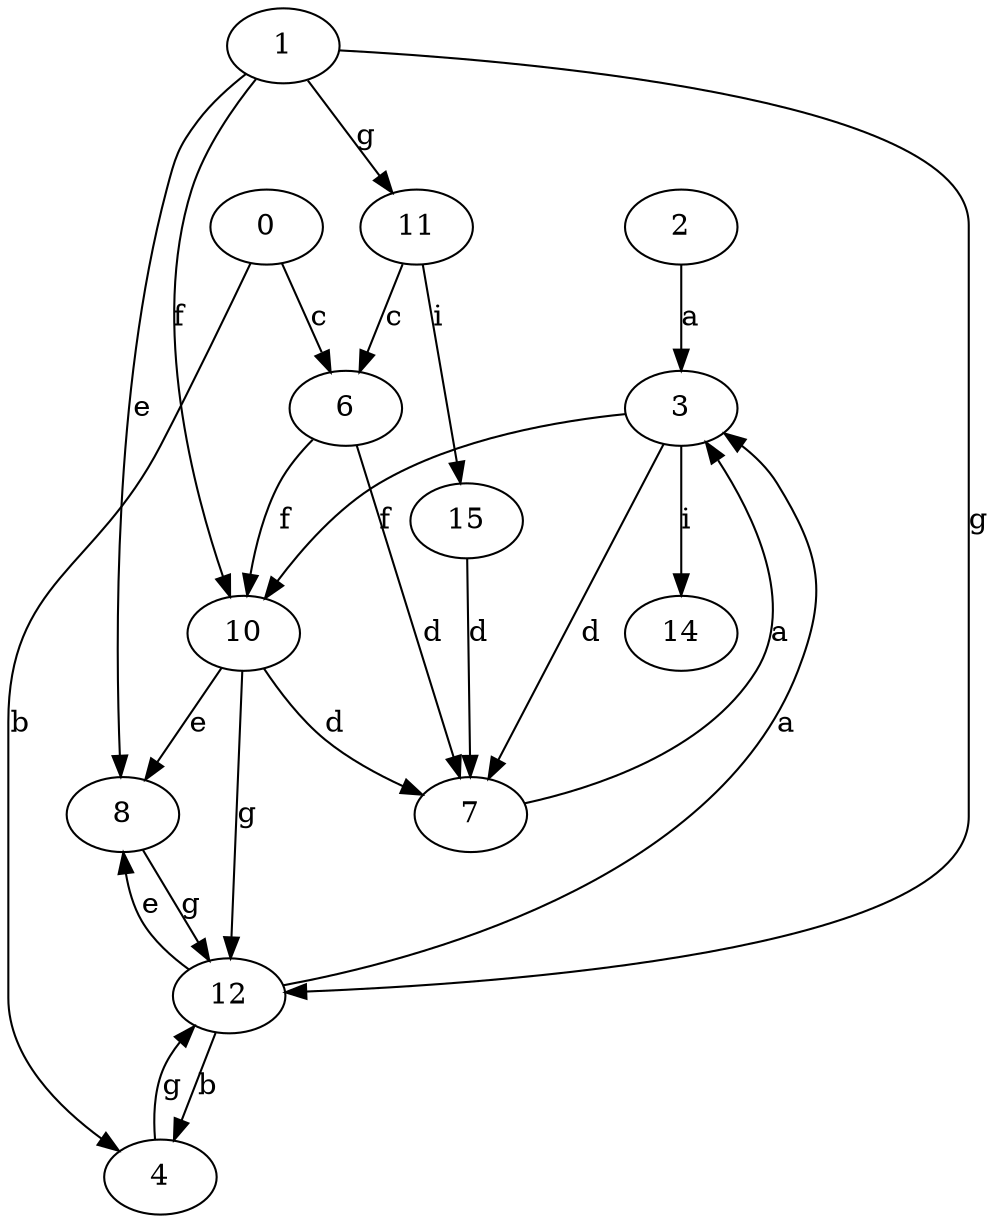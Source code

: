 strict digraph  {
2;
3;
4;
6;
0;
7;
8;
10;
11;
12;
14;
15;
1;
2 -> 3  [label=a];
3 -> 7  [label=d];
3 -> 10  [label=f];
3 -> 14  [label=i];
4 -> 12  [label=g];
6 -> 7  [label=d];
6 -> 10  [label=f];
0 -> 4  [label=b];
0 -> 6  [label=c];
7 -> 3  [label=a];
8 -> 12  [label=g];
10 -> 7  [label=d];
10 -> 8  [label=e];
10 -> 12  [label=g];
11 -> 6  [label=c];
11 -> 15  [label=i];
12 -> 3  [label=a];
12 -> 4  [label=b];
12 -> 8  [label=e];
15 -> 7  [label=d];
1 -> 8  [label=e];
1 -> 10  [label=f];
1 -> 11  [label=g];
1 -> 12  [label=g];
}
